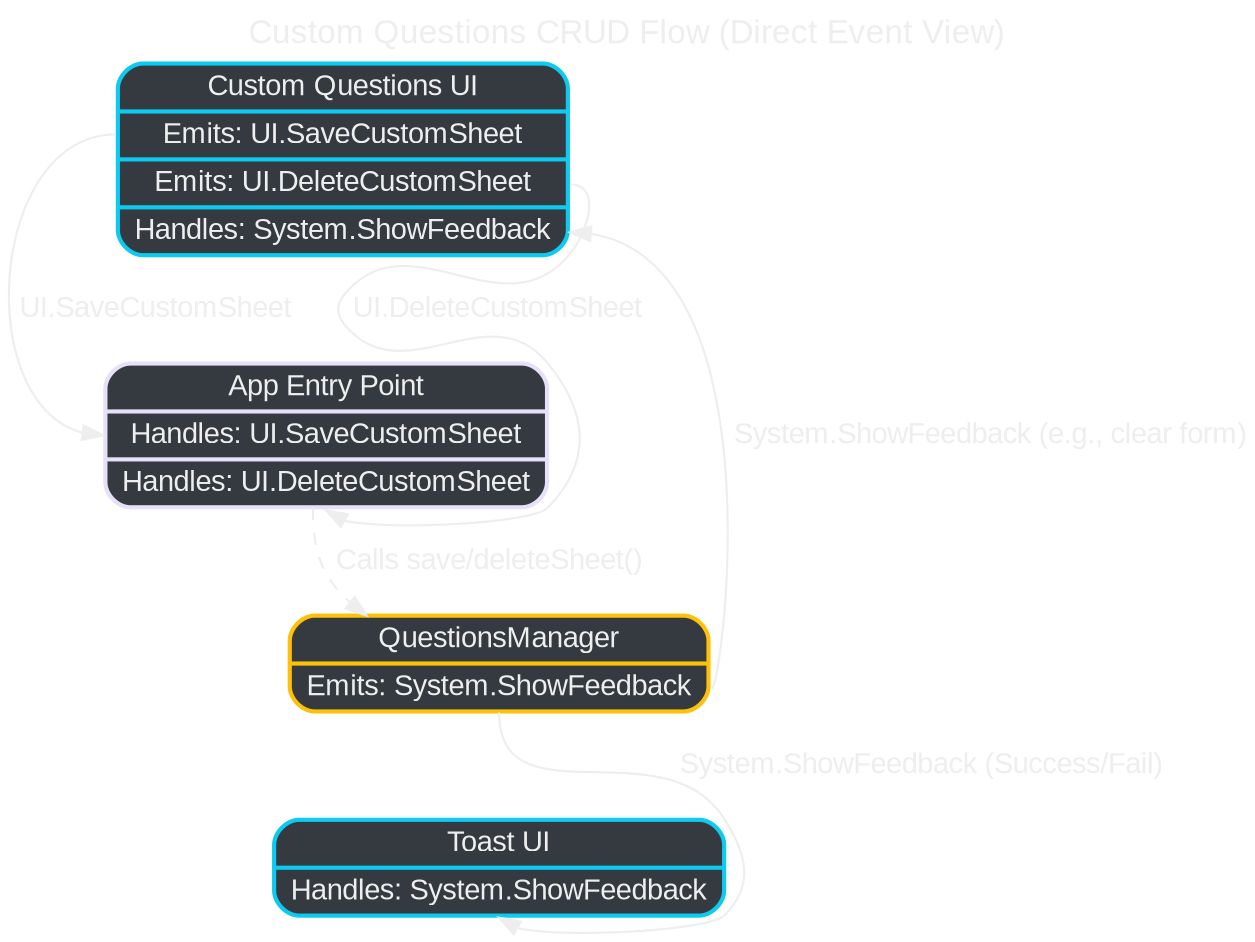 digraph CustomQCRUD_Direct {
    rankdir=TD;
    sep="0.6";
    overlap=false;
    bgcolor="transparent";
    fontname="Arial";
    node [shape=box, style="rounded,filled", fontcolor="#eeeeee", color="#eeeeee", fontname="Arial"];
    edge [fontcolor="#eeeeee", color="#eeeeee", fontname="Arial"];
    graph [label="Custom Questions CRUD Flow (Direct Event View)", labelloc=t, fontsize=16, fontcolor="#eeeeee"];

    // Node Styles (Record for specific event interactions)
    CustomQuestionsComponent [shape="record", style="rounded,filled", fillcolor="#343a40", color="#0dcaf0", penwidth=2,
                              label="{ Custom Questions UI | {<emits_save> Emits: UI.SaveCustomSheet} | {<emits_del> Emits: UI.DeleteCustomSheet} | {<handles_feedback> Handles: System.ShowFeedback} }"];
    ToastComponent [shape="record", style="rounded,filled", fillcolor="#343a40", color="#0dcaf0", penwidth=2,
                    label="{ Toast UI | {<handles_feedback> Handles: System.ShowFeedback} }"];
    UnicornPoep [shape="record", style="rounded,filled", fillcolor="#343a40", color="#e6e0f8", penwidth=2,
                 label="{ App Entry Point | {<handles_save> Handles: UI.SaveCustomSheet} | {<handles_del> Handles: UI.DeleteCustomSheet} }"];
    QuestionsManager [shape="record", style="rounded,filled", fillcolor="#343a40", color="#ffc107", penwidth=2,
                      label="{ QuestionsManager | {<emits_feedback> Emits: System.ShowFeedback} }"];

    // 1. User clicks Save/Delete -> App (Direct Event Flows)
    CustomQuestionsComponent:emits_save -> UnicornPoep:handles_save [label=" UI.SaveCustomSheet"];
    CustomQuestionsComponent:emits_del -> UnicornPoep:handles_del [label=" UI.DeleteCustomSheet"];

    // 2. Handler calls service (Direct Call)
    UnicornPoep -> QuestionsManager [label=" Calls save/deleteSheet()", style=dashed];

    // 3. Service emits feedback -> UI (Direct Event Flows)
    QuestionsManager:emits_feedback -> ToastComponent:handles_feedback [label=" System.ShowFeedback (Success/Fail)"];
    QuestionsManager:emits_feedback -> CustomQuestionsComponent:handles_feedback [label=" System.ShowFeedback (e.g., clear form)"];
} 